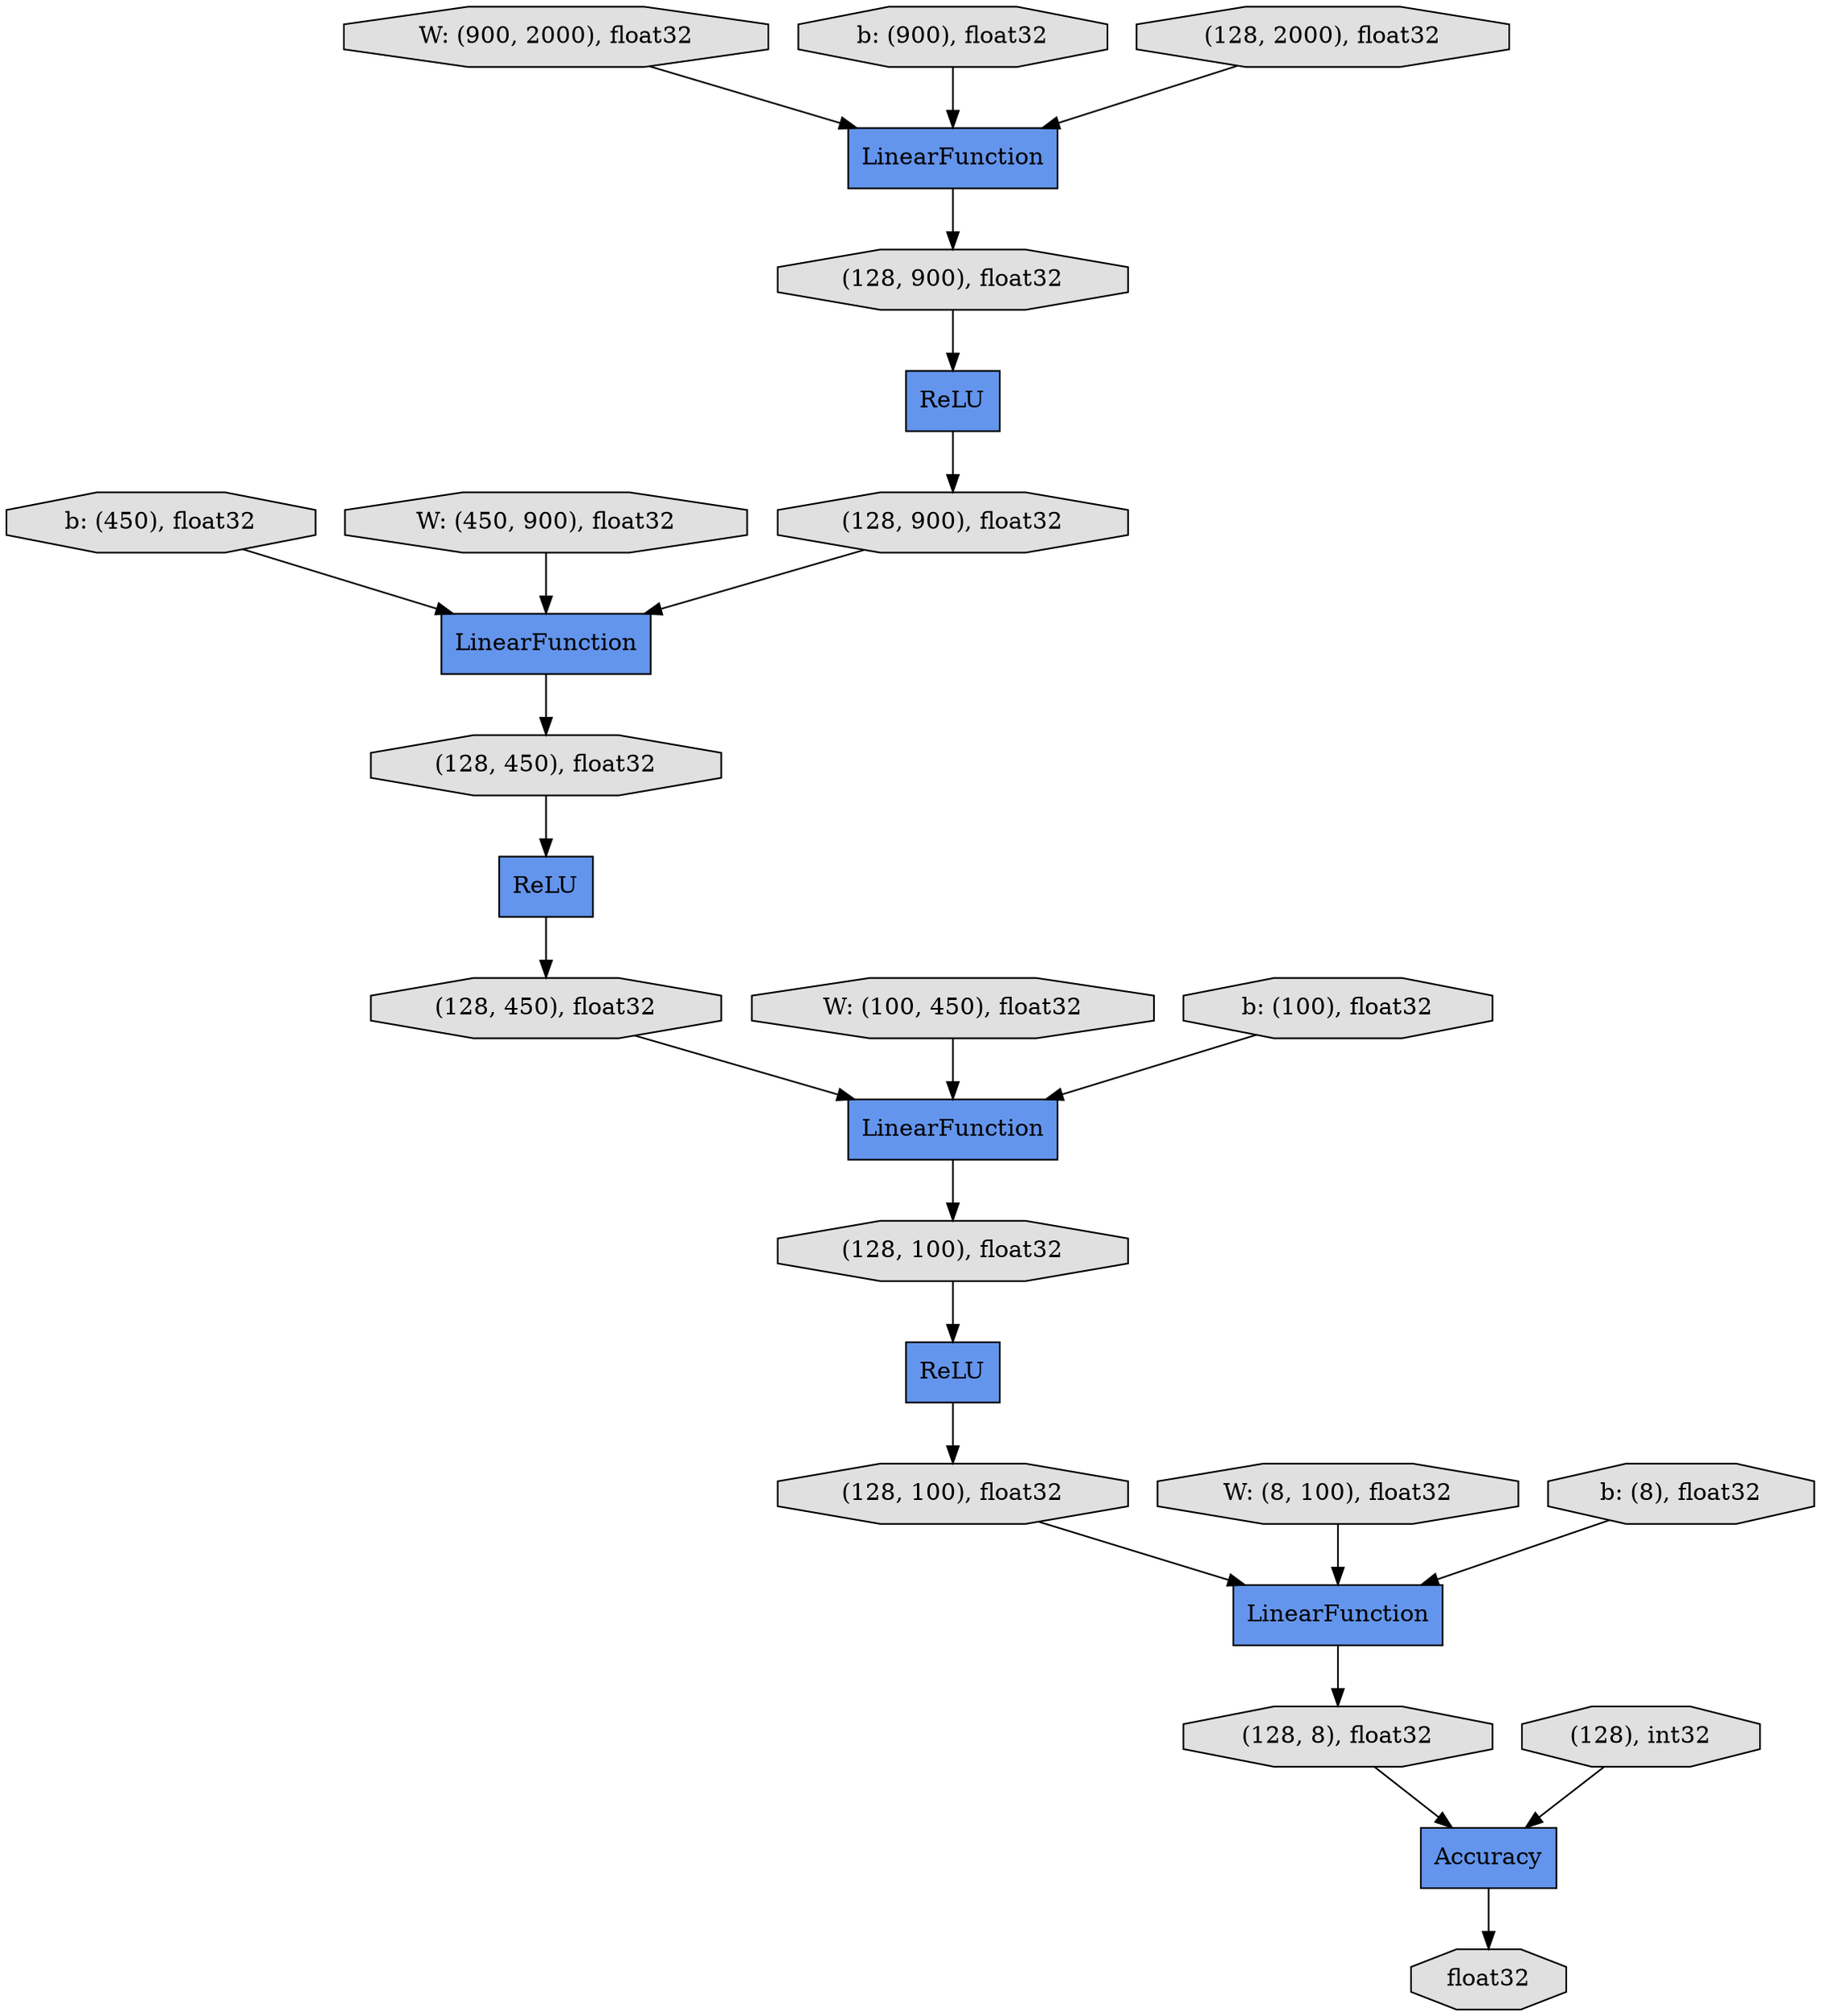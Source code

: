 digraph graphname{rankdir=TB;4574107664 [shape="octagon",style="filled",fillcolor="#E0E0E0",label="b: (450), float32"];4550275152 [shape="octagon",style="filled",fillcolor="#E0E0E0",label="W: (900, 2000), float32"];4574526480 [shape="octagon",style="filled",fillcolor="#E0E0E0",label="(128, 450), float32"];4574736656 [shape="record",style="filled",fillcolor="#6495ED",label="Accuracy"];4574736784 [shape="octagon",style="filled",fillcolor="#E0E0E0",label="(128, 8), float32"];4550275664 [shape="octagon",style="filled",fillcolor="#E0E0E0",label="b: (900), float32"];4574108432 [shape="octagon",style="filled",fillcolor="#E0E0E0",label="W: (450, 900), float32"];4574106256 [shape="octagon",style="filled",fillcolor="#E0E0E0",label="W: (8, 100), float32"];4574526160 [shape="record",style="filled",fillcolor="#6495ED",label="ReLU"];4574106384 [shape="octagon",style="filled",fillcolor="#E0E0E0",label="W: (100, 450), float32"];4574526288 [shape="record",style="filled",fillcolor="#6495ED",label="LinearFunction"];4574737296 [shape="octagon",style="filled",fillcolor="#E0E0E0",label="float32"];4574737168 [shape="octagon",style="filled",fillcolor="#E0E0E0",label="(128), int32"];4574106640 [shape="octagon",style="filled",fillcolor="#E0E0E0",label="b: (8), float32"];4574526544 [shape="record",style="filled",fillcolor="#6495ED",label="LinearFunction"];4574526608 [shape="record",style="filled",fillcolor="#6495ED",label="ReLU"];4574526672 [shape="record",style="filled",fillcolor="#6495ED",label="ReLU"];4574526736 [shape="octagon",style="filled",fillcolor="#E0E0E0",label="(128, 2000), float32"];4574526800 [shape="octagon",style="filled",fillcolor="#E0E0E0",label="(128, 450), float32"];4574526864 [shape="octagon",style="filled",fillcolor="#E0E0E0",label="(128, 900), float32"];4574526992 [shape="octagon",style="filled",fillcolor="#E0E0E0",label="(128, 900), float32"];4574527184 [shape="record",style="filled",fillcolor="#6495ED",label="LinearFunction"];4574526416 [shape="record",style="filled",fillcolor="#6495ED",label="LinearFunction"];4574527248 [shape="octagon",style="filled",fillcolor="#E0E0E0",label="(128, 100), float32"];4574107536 [shape="octagon",style="filled",fillcolor="#E0E0E0",label="b: (100), float32"];4574527440 [shape="octagon",style="filled",fillcolor="#E0E0E0",label="(128, 100), float32"];4574526672 -> 4574526992;4574527184 -> 4574736784;4574527248 -> 4574526160;4574526544 -> 4574526480;4574737168 -> 4574736656;4574106256 -> 4574527184;4574526864 -> 4574526672;4574526608 -> 4574526800;4550275152 -> 4574526416;4574106384 -> 4574526288;4574526416 -> 4574526864;4574526736 -> 4574526416;4574736656 -> 4574737296;4574108432 -> 4574526544;4574526992 -> 4574526544;4574526480 -> 4574526608;4574526288 -> 4574527248;4574107536 -> 4574526288;4574526800 -> 4574526288;4574736784 -> 4574736656;4574107664 -> 4574526544;4574526160 -> 4574527440;4574106640 -> 4574527184;4550275664 -> 4574526416;4574527440 -> 4574527184;}